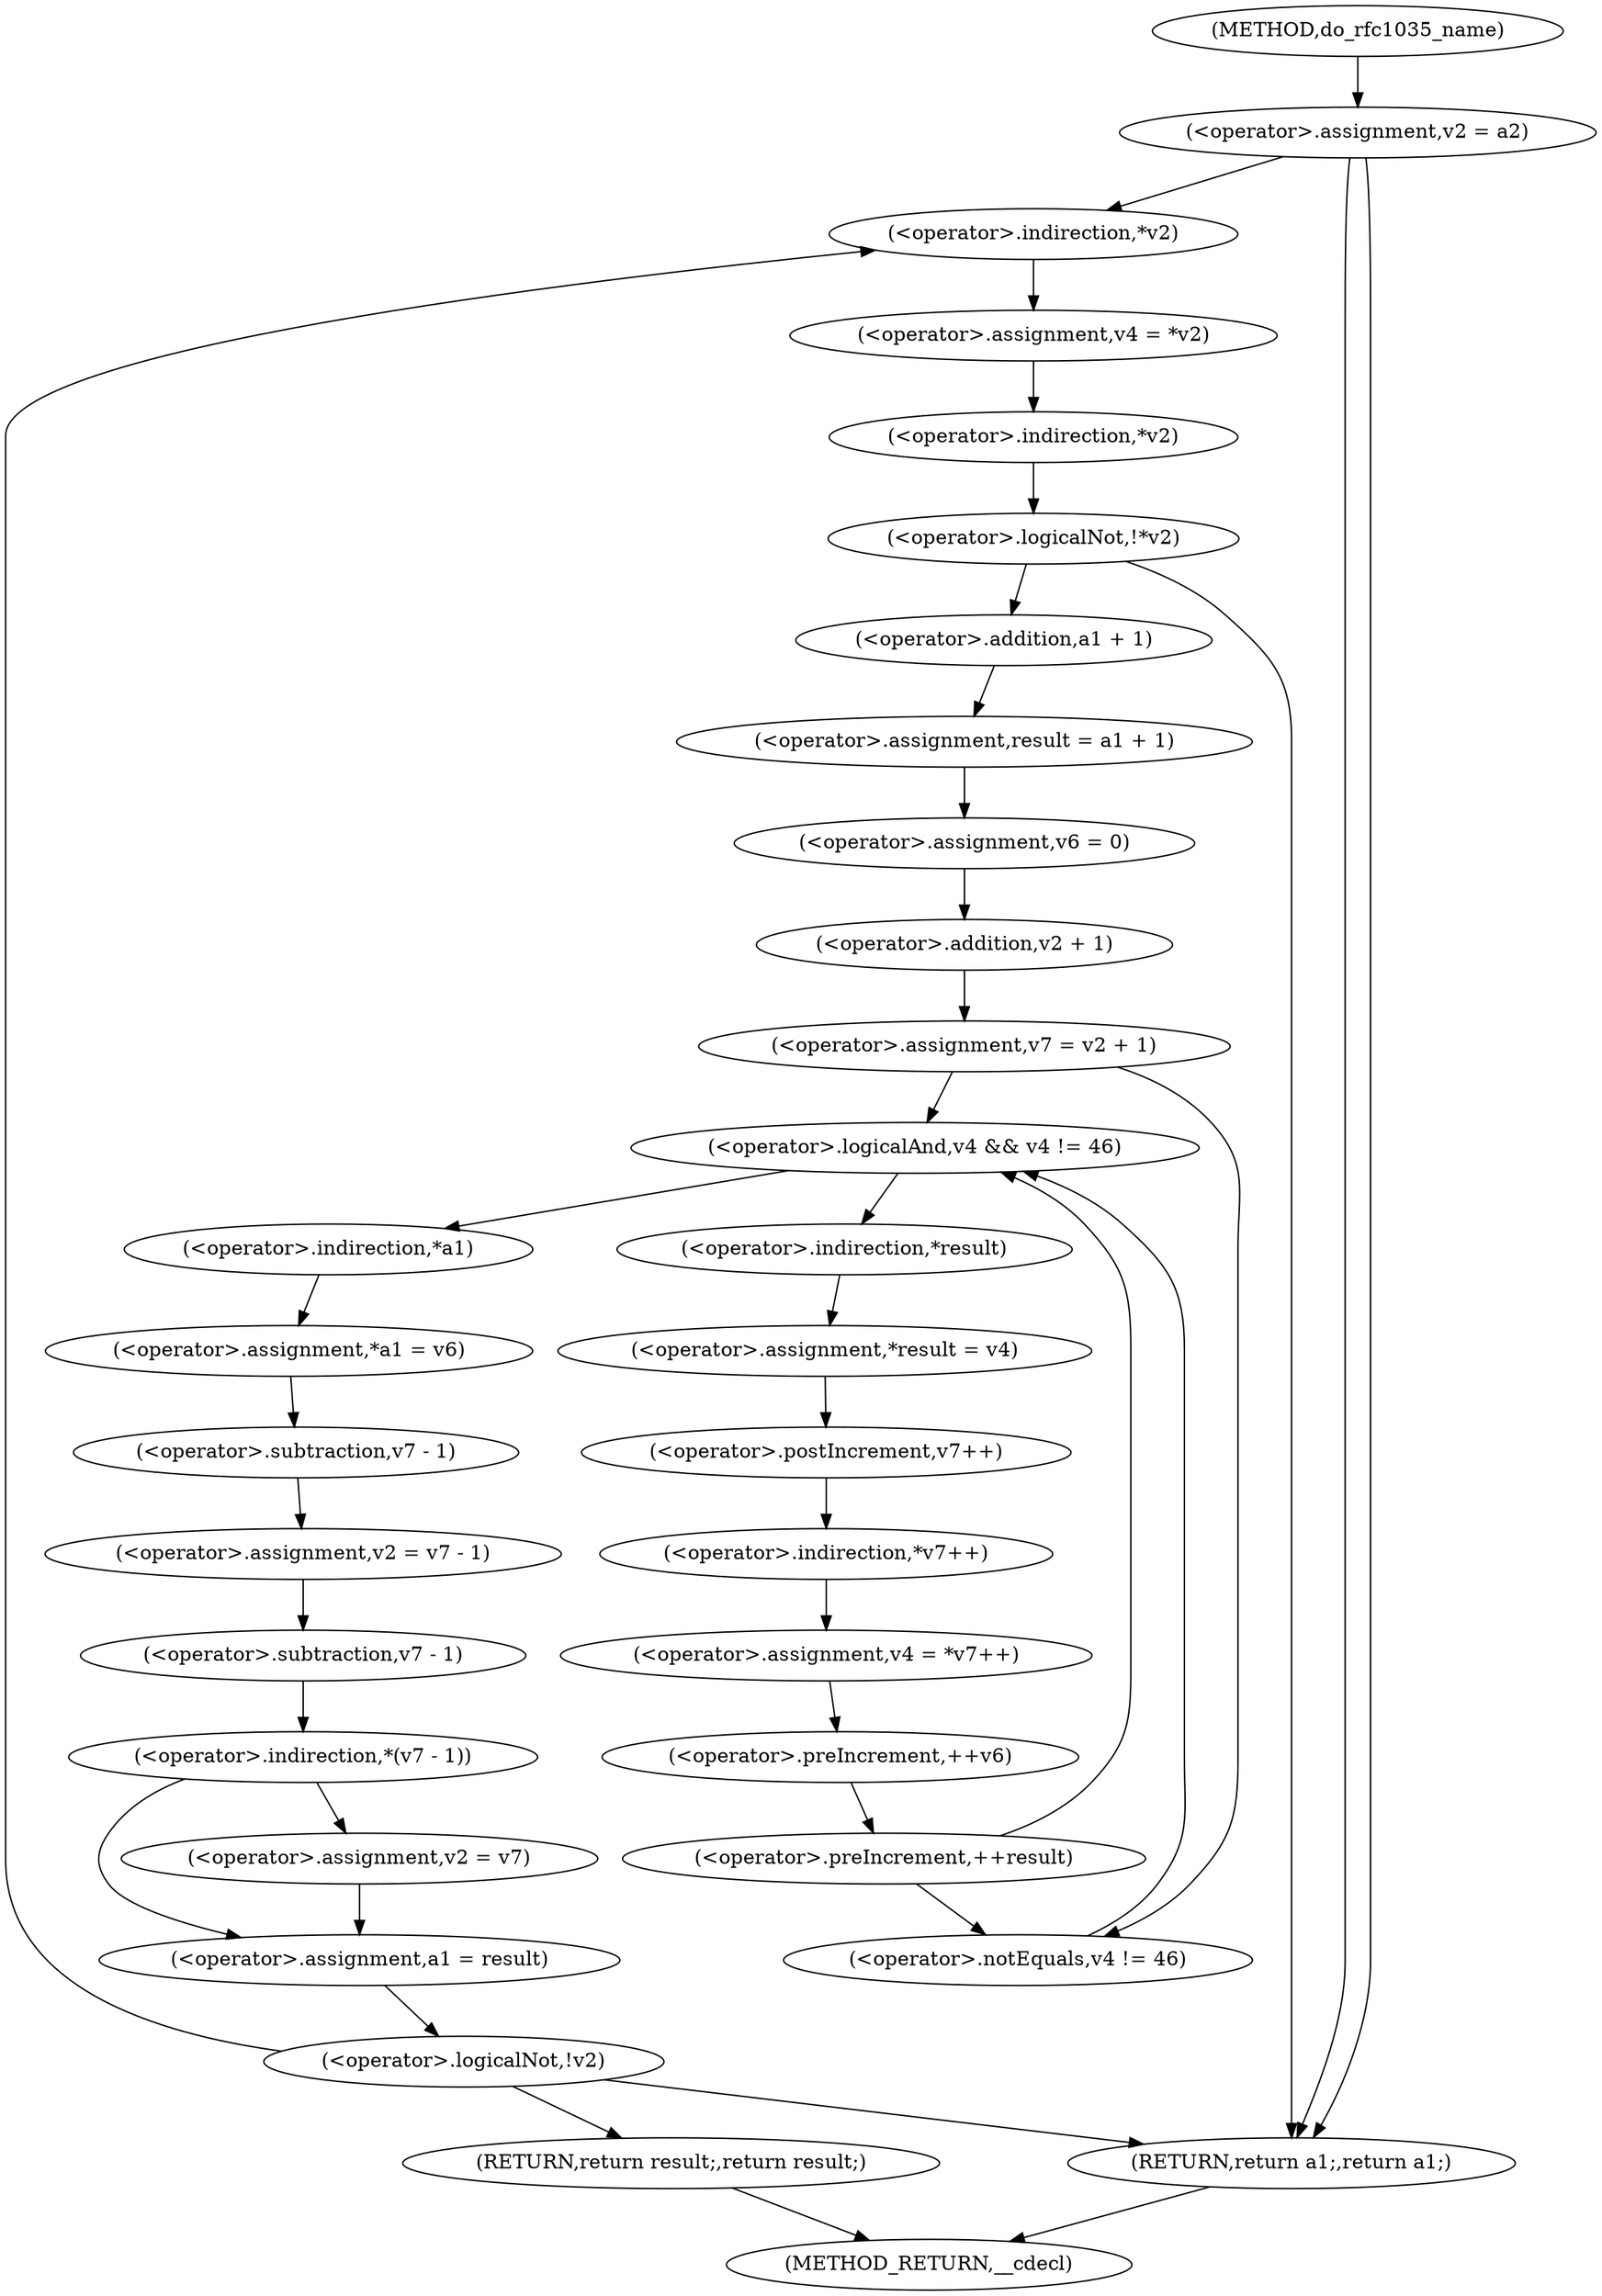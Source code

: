 digraph do_rfc1035_name {  
"1000115" [label = "(<operator>.assignment,v2 = a2)" ]
"1000124" [label = "(<operator>.assignment,v4 = *v2)" ]
"1000126" [label = "(<operator>.indirection,*v2)" ]
"1000129" [label = "(<operator>.logicalNot,!*v2)" ]
"1000130" [label = "(<operator>.indirection,*v2)" ]
"1000133" [label = "(<operator>.assignment,result = a1 + 1)" ]
"1000135" [label = "(<operator>.addition,a1 + 1)" ]
"1000138" [label = "(<operator>.assignment,v6 = 0)" ]
"1000141" [label = "(<operator>.assignment,v7 = v2 + 1)" ]
"1000143" [label = "(<operator>.addition,v2 + 1)" ]
"1000147" [label = "(<operator>.logicalAnd,v4 && v4 != 46)" ]
"1000149" [label = "(<operator>.notEquals,v4 != 46)" ]
"1000153" [label = "(<operator>.assignment,*result = v4)" ]
"1000154" [label = "(<operator>.indirection,*result)" ]
"1000157" [label = "(<operator>.assignment,v4 = *v7++)" ]
"1000159" [label = "(<operator>.indirection,*v7++)" ]
"1000160" [label = "(<operator>.postIncrement,v7++)" ]
"1000162" [label = "(<operator>.preIncrement,++v6)" ]
"1000164" [label = "(<operator>.preIncrement,++result)" ]
"1000166" [label = "(<operator>.assignment,*a1 = v6)" ]
"1000167" [label = "(<operator>.indirection,*a1)" ]
"1000170" [label = "(<operator>.assignment,v2 = v7 - 1)" ]
"1000172" [label = "(<operator>.subtraction,v7 - 1)" ]
"1000176" [label = "(<operator>.indirection,*(v7 - 1))" ]
"1000177" [label = "(<operator>.subtraction,v7 - 1)" ]
"1000180" [label = "(<operator>.assignment,v2 = v7)" ]
"1000183" [label = "(<operator>.assignment,a1 = result)" ]
"1000187" [label = "(<operator>.logicalNot,!v2)" ]
"1000189" [label = "(RETURN,return result;,return result;)" ]
"1000191" [label = "(RETURN,return a1;,return a1;)" ]
"1000106" [label = "(METHOD,do_rfc1035_name)" ]
"1000193" [label = "(METHOD_RETURN,__cdecl)" ]
  "1000115" -> "1000126" 
  "1000115" -> "1000191" 
  "1000115" -> "1000191" 
  "1000124" -> "1000130" 
  "1000126" -> "1000124" 
  "1000129" -> "1000191" 
  "1000129" -> "1000135" 
  "1000130" -> "1000129" 
  "1000133" -> "1000138" 
  "1000135" -> "1000133" 
  "1000138" -> "1000143" 
  "1000141" -> "1000147" 
  "1000141" -> "1000149" 
  "1000143" -> "1000141" 
  "1000147" -> "1000154" 
  "1000147" -> "1000167" 
  "1000149" -> "1000147" 
  "1000153" -> "1000160" 
  "1000154" -> "1000153" 
  "1000157" -> "1000162" 
  "1000159" -> "1000157" 
  "1000160" -> "1000159" 
  "1000162" -> "1000164" 
  "1000164" -> "1000147" 
  "1000164" -> "1000149" 
  "1000166" -> "1000172" 
  "1000167" -> "1000166" 
  "1000170" -> "1000177" 
  "1000172" -> "1000170" 
  "1000176" -> "1000180" 
  "1000176" -> "1000183" 
  "1000177" -> "1000176" 
  "1000180" -> "1000183" 
  "1000183" -> "1000187" 
  "1000187" -> "1000126" 
  "1000187" -> "1000191" 
  "1000187" -> "1000189" 
  "1000189" -> "1000193" 
  "1000191" -> "1000193" 
  "1000106" -> "1000115" 
}
